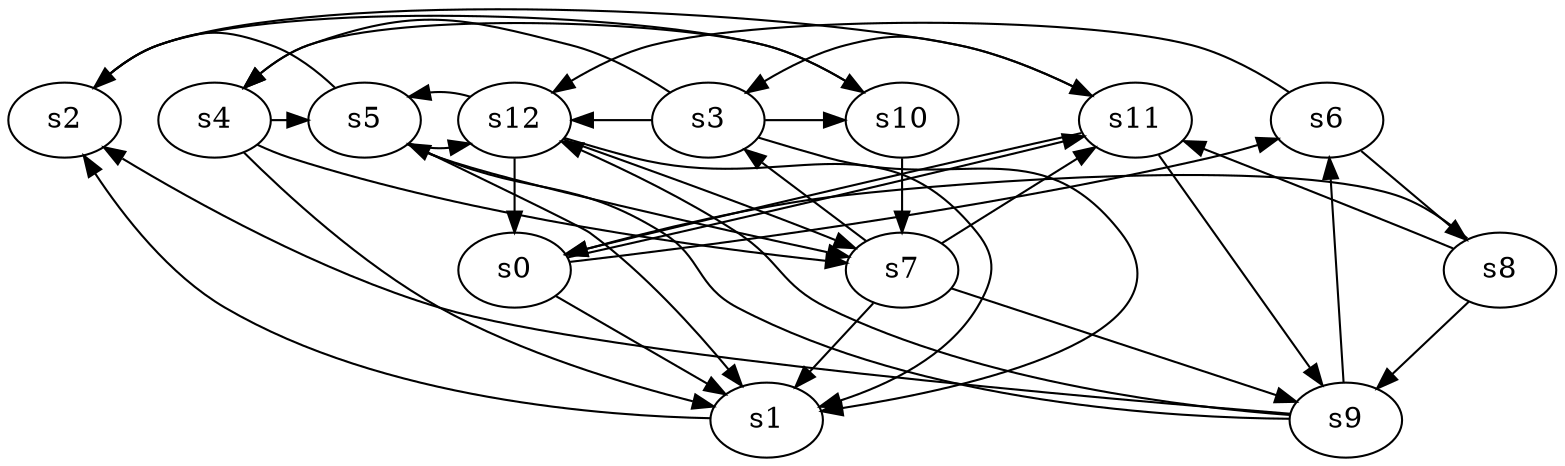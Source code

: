digraph game_0694_complex_13 {
    s0 [name="s0", player=0];
    s1 [name="s1", player=0, target=1];
    s2 [name="s2", player=0];
    s3 [name="s3", player=0];
    s4 [name="s4", player=1, target=1];
    s5 [name="s5", player=1, target=1];
    s6 [name="s6", player=0];
    s7 [name="s7", player=0];
    s8 [name="s8", player=1];
    s9 [name="s9", player=1];
    s10 [name="s10", player=0];
    s11 [name="s11", player=0];
    s12 [name="s12", player=0];

    s0 -> s1;
    s0 -> s6 [constraint="time % 3 == 2 || time % 4 == 0"];
    s0 -> s11 [constraint="time % 5 == 2 || time % 2 == 0"];
    s1 -> s2 [constraint="time % 2 == 1 && time % 4 == 2"];
    s2 -> s10 [constraint="!(time % 4 == 1)"];
    s2 -> s11 [constraint="!(time % 3 == 1)"];
    s3 -> s1 [constraint="!(time % 6 == 3)"];
    s3 -> s4 [constraint="time % 2 == 0 && time % 3 == 2"];
    s3 -> s10 [constraint="time % 2 == 1 || time % 2 == 0"];
    s3 -> s12 [constraint="time % 5 == 3 || time % 4 == 1"];
    s4 -> s1 [constraint="!(time % 3 == 2)"];
    s4 -> s5 [constraint="time == 0"];
    s4 -> s7 [constraint="time == 11 || time == 22"];
    s5 -> s1 [constraint="!(time % 3 == 2)"];
    s5 -> s2 [constraint="time == 10 || time == 24"];
    s5 -> s7 [constraint="time == 1 || time == 11 || time == 14"];
    s5 -> s12 [constraint="time % 8 == 2"];
    s6 -> s8;
    s6 -> s12 [constraint="time % 3 == 0 && time % 4 == 0"];
    s7 -> s1;
    s7 -> s3 [constraint="!(time % 2 == 0)"];
    s7 -> s9 [constraint="time == 0 || time == 5 || time == 9 || time == 18 || time == 21"];
    s7 -> s11 [constraint="time == 12"];
    s8 -> s0 [constraint="time % 2 == 1 || time % 3 == 0"];
    s8 -> s9;
    s8 -> s11 [constraint="!(time % 5 == 3)"];
    s9 -> s2 [constraint="time % 5 == 3 || time % 3 == 1"];
    s9 -> s5 [constraint="!(time % 3 == 2)"];
    s9 -> s6;
    s9 -> s12 [constraint="time % 4 == 3 && time % 5 == 1"];
    s10 -> s4 [constraint="time % 3 == 0 && time % 4 == 2"];
    s10 -> s7;
    s11 -> s0 [constraint="time % 5 == 3 || time % 4 == 3"];
    s11 -> s3 [constraint="time == 13 || time == 27"];
    s11 -> s9 [constraint="time % 5 == 3 || time % 5 == 0"];
    s12 -> s0;
    s12 -> s1 [constraint="time % 2 == 1 && time % 3 == 1"];
    s12 -> s5 [constraint="time % 6 == 4"];
    s12 -> s7 [constraint="time % 4 == 2 && time % 3 == 1"];
}
